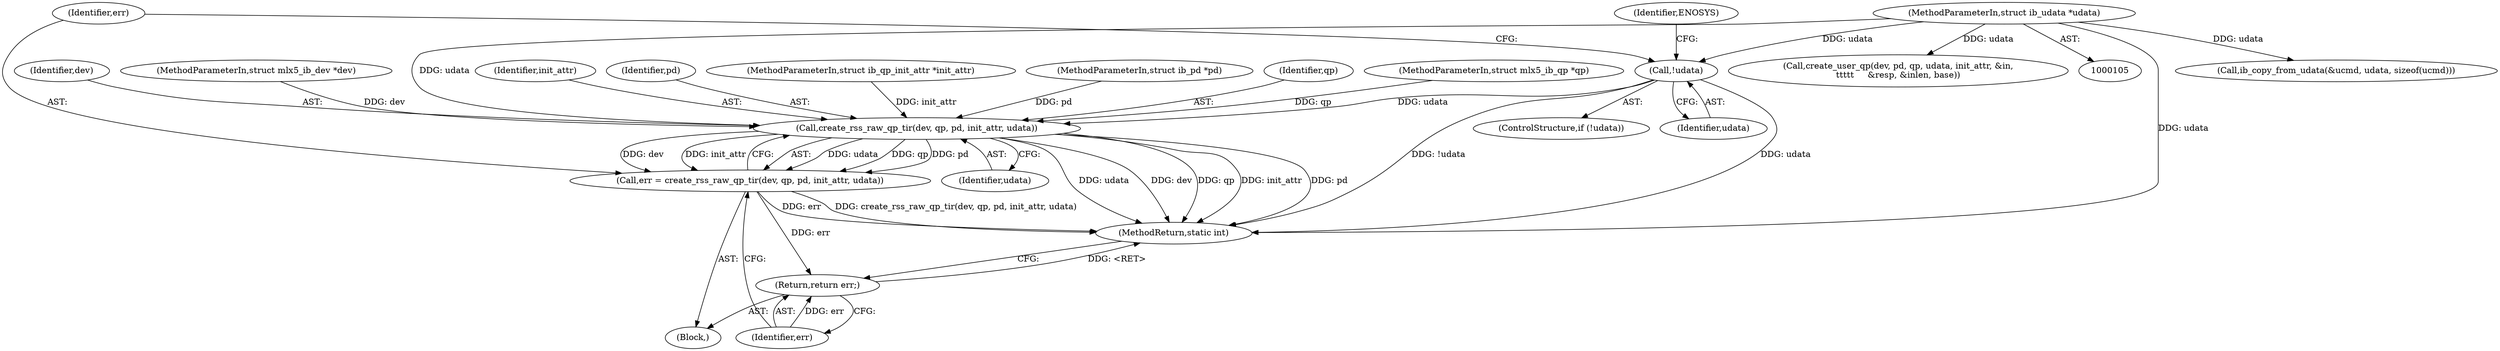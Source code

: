 digraph "0_linux_0625b4ba1a5d4703c7fb01c497bd6c156908af00@pointer" {
"1000182" [label="(Call,!udata)"];
"1000109" [label="(MethodParameterIn,struct ib_udata *udata)"];
"1000189" [label="(Call,create_rss_raw_qp_tir(dev, qp, pd, init_attr, udata))"];
"1000187" [label="(Call,err = create_rss_raw_qp_tir(dev, qp, pd, init_attr, udata))"];
"1000195" [label="(Return,return err;)"];
"1000108" [label="(MethodParameterIn,struct ib_qp_init_attr *init_attr)"];
"1000402" [label="(Call,ib_copy_from_udata(&ucmd, udata, sizeof(ucmd)))"];
"1000181" [label="(ControlStructure,if (!udata))"];
"1000107" [label="(MethodParameterIn,struct ib_pd *pd)"];
"1000191" [label="(Identifier,qp)"];
"1000188" [label="(Identifier,err)"];
"1000183" [label="(Identifier,udata)"];
"1000186" [label="(Identifier,ENOSYS)"];
"1000180" [label="(Block,)"];
"1000110" [label="(MethodParameterIn,struct mlx5_ib_qp *qp)"];
"1000190" [label="(Identifier,dev)"];
"1000187" [label="(Call,err = create_rss_raw_qp_tir(dev, qp, pd, init_attr, udata))"];
"1000106" [label="(MethodParameterIn,struct mlx5_ib_dev *dev)"];
"1000687" [label="(Call,create_user_qp(dev, pd, qp, udata, init_attr, &in,\n\t\t\t\t\t     &resp, &inlen, base))"];
"1000109" [label="(MethodParameterIn,struct ib_udata *udata)"];
"1000193" [label="(Identifier,init_attr)"];
"1000196" [label="(Identifier,err)"];
"1001428" [label="(MethodReturn,static int)"];
"1000192" [label="(Identifier,pd)"];
"1000195" [label="(Return,return err;)"];
"1000189" [label="(Call,create_rss_raw_qp_tir(dev, qp, pd, init_attr, udata))"];
"1000194" [label="(Identifier,udata)"];
"1000182" [label="(Call,!udata)"];
"1000182" -> "1000181"  [label="AST: "];
"1000182" -> "1000183"  [label="CFG: "];
"1000183" -> "1000182"  [label="AST: "];
"1000186" -> "1000182"  [label="CFG: "];
"1000188" -> "1000182"  [label="CFG: "];
"1000182" -> "1001428"  [label="DDG: !udata"];
"1000182" -> "1001428"  [label="DDG: udata"];
"1000109" -> "1000182"  [label="DDG: udata"];
"1000182" -> "1000189"  [label="DDG: udata"];
"1000109" -> "1000105"  [label="AST: "];
"1000109" -> "1001428"  [label="DDG: udata"];
"1000109" -> "1000189"  [label="DDG: udata"];
"1000109" -> "1000402"  [label="DDG: udata"];
"1000109" -> "1000687"  [label="DDG: udata"];
"1000189" -> "1000187"  [label="AST: "];
"1000189" -> "1000194"  [label="CFG: "];
"1000190" -> "1000189"  [label="AST: "];
"1000191" -> "1000189"  [label="AST: "];
"1000192" -> "1000189"  [label="AST: "];
"1000193" -> "1000189"  [label="AST: "];
"1000194" -> "1000189"  [label="AST: "];
"1000187" -> "1000189"  [label="CFG: "];
"1000189" -> "1001428"  [label="DDG: udata"];
"1000189" -> "1001428"  [label="DDG: dev"];
"1000189" -> "1001428"  [label="DDG: qp"];
"1000189" -> "1001428"  [label="DDG: init_attr"];
"1000189" -> "1001428"  [label="DDG: pd"];
"1000189" -> "1000187"  [label="DDG: udata"];
"1000189" -> "1000187"  [label="DDG: qp"];
"1000189" -> "1000187"  [label="DDG: pd"];
"1000189" -> "1000187"  [label="DDG: dev"];
"1000189" -> "1000187"  [label="DDG: init_attr"];
"1000106" -> "1000189"  [label="DDG: dev"];
"1000110" -> "1000189"  [label="DDG: qp"];
"1000107" -> "1000189"  [label="DDG: pd"];
"1000108" -> "1000189"  [label="DDG: init_attr"];
"1000187" -> "1000180"  [label="AST: "];
"1000188" -> "1000187"  [label="AST: "];
"1000196" -> "1000187"  [label="CFG: "];
"1000187" -> "1001428"  [label="DDG: err"];
"1000187" -> "1001428"  [label="DDG: create_rss_raw_qp_tir(dev, qp, pd, init_attr, udata)"];
"1000187" -> "1000195"  [label="DDG: err"];
"1000195" -> "1000180"  [label="AST: "];
"1000195" -> "1000196"  [label="CFG: "];
"1000196" -> "1000195"  [label="AST: "];
"1001428" -> "1000195"  [label="CFG: "];
"1000195" -> "1001428"  [label="DDG: <RET>"];
"1000196" -> "1000195"  [label="DDG: err"];
}
